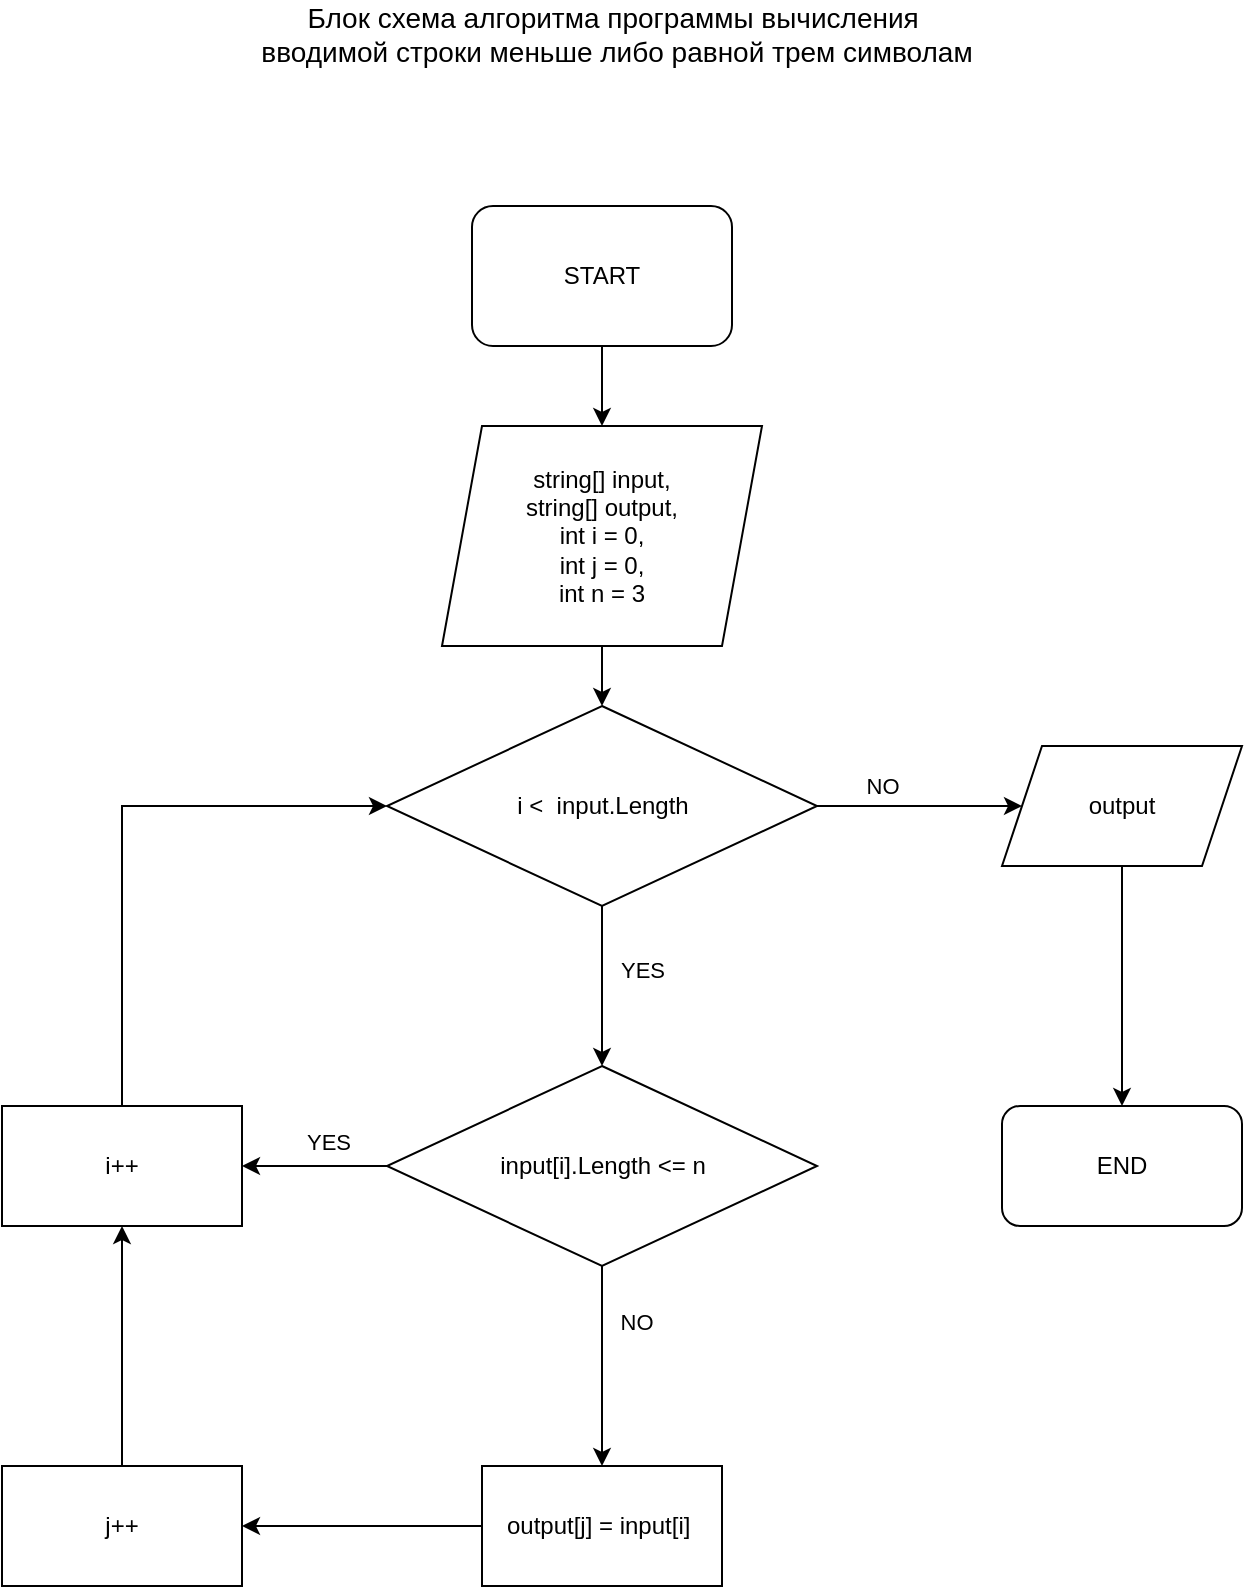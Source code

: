 <mxfile version="20.8.20" type="device"><diagram id="NDvxKf_Aai17WCFBkIJb" name="Page-1"><mxGraphModel dx="2026" dy="1137" grid="1" gridSize="10" guides="1" tooltips="1" connect="1" arrows="1" fold="1" page="1" pageScale="1" pageWidth="827" pageHeight="1169" math="0" shadow="0"><root><mxCell id="0"/><mxCell id="1" parent="0"/><mxCell id="C7w_M6VZB5JDLxpNxPmA-1" value="START" style="rounded=1;whiteSpace=wrap;html=1;" parent="1" vertex="1"><mxGeometry x="339" y="180" width="130" height="70" as="geometry"/></mxCell><mxCell id="C7w_M6VZB5JDLxpNxPmA-2" value="string[] input,&lt;br&gt;string[] output,&lt;br&gt;int i = 0,&lt;br&gt;int j = 0,&lt;br&gt;int n = 3" style="shape=parallelogram;perimeter=parallelogramPerimeter;whiteSpace=wrap;html=1;fixedSize=1;" parent="1" vertex="1"><mxGeometry x="324" y="290" width="160" height="110" as="geometry"/></mxCell><mxCell id="C7w_M6VZB5JDLxpNxPmA-5" value="" style="edgeStyle=orthogonalEdgeStyle;rounded=0;orthogonalLoop=1;jettySize=auto;html=1;" parent="1" source="C7w_M6VZB5JDLxpNxPmA-3" target="C7w_M6VZB5JDLxpNxPmA-4" edge="1"><mxGeometry relative="1" as="geometry"/></mxCell><mxCell id="C7w_M6VZB5JDLxpNxPmA-20" value="NO" style="edgeLabel;html=1;align=center;verticalAlign=middle;resizable=0;points=[];" parent="C7w_M6VZB5JDLxpNxPmA-5" vertex="1" connectable="0"><mxGeometry x="-0.327" relative="1" as="geometry"><mxPoint x="-2" y="-10" as="offset"/></mxGeometry></mxCell><mxCell id="C7w_M6VZB5JDLxpNxPmA-19" value="" style="edgeStyle=orthogonalEdgeStyle;rounded=0;orthogonalLoop=1;jettySize=auto;html=1;" parent="1" source="C7w_M6VZB5JDLxpNxPmA-3" target="C7w_M6VZB5JDLxpNxPmA-18" edge="1"><mxGeometry relative="1" as="geometry"/></mxCell><mxCell id="C7w_M6VZB5JDLxpNxPmA-21" value="YES" style="edgeLabel;html=1;align=center;verticalAlign=middle;resizable=0;points=[];" parent="C7w_M6VZB5JDLxpNxPmA-19" vertex="1" connectable="0"><mxGeometry x="-0.2" y="1" relative="1" as="geometry"><mxPoint x="19" as="offset"/></mxGeometry></mxCell><mxCell id="C7w_M6VZB5JDLxpNxPmA-3" value="i &amp;lt; &amp;nbsp;input.Length" style="rhombus;whiteSpace=wrap;html=1;" parent="1" vertex="1"><mxGeometry x="296.5" y="430" width="215" height="100" as="geometry"/></mxCell><mxCell id="C7w_M6VZB5JDLxpNxPmA-8" value="" style="edgeStyle=orthogonalEdgeStyle;rounded=0;orthogonalLoop=1;jettySize=auto;html=1;" parent="1" source="C7w_M6VZB5JDLxpNxPmA-4" target="C7w_M6VZB5JDLxpNxPmA-7" edge="1"><mxGeometry relative="1" as="geometry"/></mxCell><mxCell id="C7w_M6VZB5JDLxpNxPmA-4" value="output" style="shape=parallelogram;perimeter=parallelogramPerimeter;whiteSpace=wrap;html=1;fixedSize=1;" parent="1" vertex="1"><mxGeometry x="604" y="450" width="120" height="60" as="geometry"/></mxCell><mxCell id="C7w_M6VZB5JDLxpNxPmA-7" value="END" style="rounded=1;whiteSpace=wrap;html=1;" parent="1" vertex="1"><mxGeometry x="604" y="630" width="120" height="60" as="geometry"/></mxCell><mxCell id="C7w_M6VZB5JDLxpNxPmA-9" value="" style="endArrow=classic;html=1;rounded=0;exitX=0.5;exitY=1;exitDx=0;exitDy=0;entryX=0.5;entryY=0;entryDx=0;entryDy=0;" parent="1" source="C7w_M6VZB5JDLxpNxPmA-1" target="C7w_M6VZB5JDLxpNxPmA-2" edge="1"><mxGeometry width="50" height="50" relative="1" as="geometry"><mxPoint x="454" y="550" as="sourcePoint"/><mxPoint x="504" y="500" as="targetPoint"/></mxGeometry></mxCell><mxCell id="C7w_M6VZB5JDLxpNxPmA-10" value="" style="endArrow=classic;html=1;rounded=0;exitX=0.5;exitY=1;exitDx=0;exitDy=0;entryX=0.5;entryY=0;entryDx=0;entryDy=0;" parent="1" source="C7w_M6VZB5JDLxpNxPmA-2" target="C7w_M6VZB5JDLxpNxPmA-3" edge="1"><mxGeometry width="50" height="50" relative="1" as="geometry"><mxPoint x="454" y="550" as="sourcePoint"/><mxPoint x="504" y="500" as="targetPoint"/></mxGeometry></mxCell><mxCell id="C7w_M6VZB5JDLxpNxPmA-23" value="" style="edgeStyle=orthogonalEdgeStyle;rounded=0;orthogonalLoop=1;jettySize=auto;html=1;" parent="1" source="C7w_M6VZB5JDLxpNxPmA-18" target="C7w_M6VZB5JDLxpNxPmA-22" edge="1"><mxGeometry relative="1" as="geometry"/></mxCell><mxCell id="C7w_M6VZB5JDLxpNxPmA-28" value="" style="edgeStyle=orthogonalEdgeStyle;rounded=0;orthogonalLoop=1;jettySize=auto;html=1;" parent="1" source="C7w_M6VZB5JDLxpNxPmA-18" target="C7w_M6VZB5JDLxpNxPmA-27" edge="1"><mxGeometry relative="1" as="geometry"/></mxCell><mxCell id="C7w_M6VZB5JDLxpNxPmA-18" value="input[i].Length &amp;lt;= n" style="rhombus;whiteSpace=wrap;html=1;" parent="1" vertex="1"><mxGeometry x="296.5" y="610" width="215" height="100" as="geometry"/></mxCell><mxCell id="C7w_M6VZB5JDLxpNxPmA-22" value="output[j] = input[i]&amp;nbsp;" style="whiteSpace=wrap;html=1;" parent="1" vertex="1"><mxGeometry x="344" y="810" width="120" height="60" as="geometry"/></mxCell><mxCell id="C7w_M6VZB5JDLxpNxPmA-27" value="i++" style="whiteSpace=wrap;html=1;" parent="1" vertex="1"><mxGeometry x="104" y="630" width="120" height="60" as="geometry"/></mxCell><mxCell id="C7w_M6VZB5JDLxpNxPmA-31" value="" style="endArrow=classic;html=1;rounded=0;exitX=0.5;exitY=0;exitDx=0;exitDy=0;entryX=0;entryY=0.5;entryDx=0;entryDy=0;edgeStyle=orthogonalEdgeStyle;" parent="1" source="C7w_M6VZB5JDLxpNxPmA-27" target="C7w_M6VZB5JDLxpNxPmA-3" edge="1"><mxGeometry width="50" height="50" relative="1" as="geometry"><mxPoint x="454" y="570" as="sourcePoint"/><mxPoint x="504" y="520" as="targetPoint"/></mxGeometry></mxCell><mxCell id="C7w_M6VZB5JDLxpNxPmA-32" value="j++" style="rounded=0;whiteSpace=wrap;html=1;" parent="1" vertex="1"><mxGeometry x="104" y="810" width="120" height="60" as="geometry"/></mxCell><mxCell id="C7w_M6VZB5JDLxpNxPmA-33" value="" style="endArrow=classic;html=1;rounded=0;exitX=0;exitY=0.5;exitDx=0;exitDy=0;entryX=1;entryY=0.5;entryDx=0;entryDy=0;" parent="1" source="C7w_M6VZB5JDLxpNxPmA-22" target="C7w_M6VZB5JDLxpNxPmA-32" edge="1"><mxGeometry width="50" height="50" relative="1" as="geometry"><mxPoint x="494" y="620" as="sourcePoint"/><mxPoint x="544" y="570" as="targetPoint"/></mxGeometry></mxCell><mxCell id="C7w_M6VZB5JDLxpNxPmA-34" value="" style="endArrow=classic;html=1;rounded=0;exitX=0.5;exitY=0;exitDx=0;exitDy=0;entryX=0.5;entryY=1;entryDx=0;entryDy=0;" parent="1" source="C7w_M6VZB5JDLxpNxPmA-32" target="C7w_M6VZB5JDLxpNxPmA-27" edge="1"><mxGeometry width="50" height="50" relative="1" as="geometry"><mxPoint x="494" y="570" as="sourcePoint"/><mxPoint x="544" y="520" as="targetPoint"/></mxGeometry></mxCell><mxCell id="MYf6sj-34sQb0ZotoNZv-1" value="NO" style="edgeLabel;html=1;align=center;verticalAlign=middle;resizable=0;points=[];" vertex="1" connectable="0" parent="1"><mxGeometry x="544" y="470" as="geometry"><mxPoint x="-123" y="268" as="offset"/></mxGeometry></mxCell><mxCell id="MYf6sj-34sQb0ZotoNZv-2" value="YES" style="edgeLabel;html=1;align=center;verticalAlign=middle;resizable=0;points=[];" vertex="1" connectable="0" parent="1"><mxGeometry x="434" y="572" as="geometry"><mxPoint x="-167" y="76" as="offset"/></mxGeometry></mxCell><mxCell id="MYf6sj-34sQb0ZotoNZv-3" value="&lt;font style=&quot;font-size: 14px;&quot;&gt;Блок схема алгоритма программы вычисления&amp;nbsp;&lt;br&gt;вводимой строки меньше либо равной трем символам&lt;/font&gt;" style="edgeLabel;html=1;align=center;verticalAlign=middle;resizable=0;points=[];" vertex="1" connectable="0" parent="1"><mxGeometry x="404" y="100" as="geometry"><mxPoint x="7" y="-6" as="offset"/></mxGeometry></mxCell></root></mxGraphModel></diagram></mxfile>